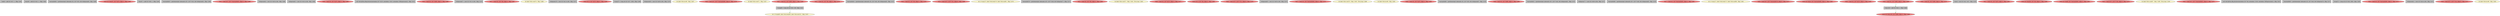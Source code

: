 
digraph G {


node6393 [fillcolor=grey,label="  %add = add i32 %57, 1, !dbg !1491",shape=rectangle,style=filled ]
node6392 [fillcolor=grey,label="  %inc90 = add i32 %52, 1, !dbg !1484",shape=rectangle,style=filled ]
node6389 [fillcolor=grey,label="  %arrayidx95 = getelementptr inbounds i32, i32* %55, i64 %idxprom94, !dbg !1488",shape=rectangle,style=filled ]
node6387 [fillcolor=lightcoral,label="  store i32 %inc97, i32* %j70, align 4, !dbg !1493",shape=ellipse,style=filled ]
node6386 [fillcolor=grey,label="  %inc97 = add i32 %58, 1, !dbg !1493",shape=rectangle,style=filled ]
node6384 [fillcolor=grey,label="  %arrayidx93 = getelementptr inbounds i32*, i32** %53, i64 %idxprom92, !dbg !1488",shape=rectangle,style=filled ]
node6388 [fillcolor=lightcoral,label="  %55 = load i32*, i32** %arrayidx93, align 8, !dbg !1488",shape=ellipse,style=filled ]
node6382 [fillcolor=grey,label="  %idxprom94 = zext i32 %56 to i64, !dbg !1488",shape=rectangle,style=filled ]
node6381 [fillcolor=grey,label="  %idxprom92 = zext i32 %54 to i64, !dbg !1488",shape=rectangle,style=filled ]
node6380 [fillcolor=lightcoral,label="  %56 = load i32, i32* %j70, align 4, !dbg !1490",shape=ellipse,style=filled ]
node6383 [fillcolor=grey,label="  call void @llvm.dbg.declare(metadata i32* %j70, metadata !1610, metadata !DIExpression()), !dbg !1613",shape=rectangle,style=filled ]
node6378 [fillcolor=lightcoral,label="  %54 = load i32, i32* %i66, align 4, !dbg !1489",shape=ellipse,style=filled ]
node6373 [fillcolor=grey,label="  %idxprom87 = zext i32 %51 to i64, !dbg !1479",shape=rectangle,style=filled ]
node6372 [fillcolor=lightcoral,label="  %37 = load i32, i32* %k, align 4, !dbg !1467",shape=ellipse,style=filled ]
node6371 [fillcolor=lemonchiffon,label="  br label %for.cond74, !dbg !1466",shape=ellipse,style=filled ]
node6370 [fillcolor=grey,label="  %idxprom79 = zext i32 %41 to i64, !dbg !1471",shape=rectangle,style=filled ]
node6369 [fillcolor=lightcoral,label="  store i32 0, i32* %j70, align 4, !dbg !1456",shape=ellipse,style=filled ]
node6374 [fillcolor=grey,label="  %cmp75 = icmp ult i32 %37, 1000, !dbg !1469",shape=rectangle,style=filled ]
node6368 [fillcolor=grey,label="  %idxprom85 = zext i32 %49 to i64, !dbg !1479",shape=rectangle,style=filled ]
node6367 [fillcolor=lemonchiffon,label="  br label %for.inc99, !dbg !1497",shape=ellipse,style=filled ]
node6364 [fillcolor=lightcoral,label="  %50 = load i32*, i32** %arrayidx86, align 8, !dbg !1479",shape=ellipse,style=filled ]
node6390 [fillcolor=lemonchiffon,label="  br label %for.cond71, !dbg !1457",shape=ellipse,style=filled ]
node6362 [fillcolor=lightcoral,label="  %35 = load i32, i32* %i66, align 4, !dbg !1449",shape=ellipse,style=filled ]
node6361 [fillcolor=lemonchiffon,label="  br i1 %cmp68, label %for.body69, label %for.end101, !dbg !1452",shape=ellipse,style=filled ]
node6340 [fillcolor=lightcoral,label="  %41 = load i32, i32* %k, align 4, !dbg !1474",shape=ellipse,style=filled ]
node6379 [fillcolor=grey,label="  %arrayidx84 = getelementptr inbounds i32, i32* %45, i64 %idxprom83, !dbg !1475",shape=rectangle,style=filled ]
node6338 [fillcolor=lightcoral,label="  %44 = load i32, i32* %k, align 4, !dbg !1476",shape=ellipse,style=filled ]
node6377 [fillcolor=lightcoral,label="  %53 = load i32**, i32*** %c, align 8, !dbg !1488",shape=ellipse,style=filled ]
node6376 [fillcolor=lemonchiffon,label="  br i1 %cmp75, label %for.body76, label %for.end91, !dbg !1470",shape=ellipse,style=filled ]
node6342 [fillcolor=grey,label="  %arrayidx78 = getelementptr inbounds i32*, i32** %38, i64 %idxprom77, !dbg !1471",shape=rectangle,style=filled ]
node6325 [fillcolor=lightcoral,label="  %52 = load i32, i32* %k, align 4, !dbg !1484",shape=ellipse,style=filled ]
node6356 [fillcolor=lemonchiffon,label="  br label %for.cond71, !dbg !1494, !llvm.loop !1495",shape=ellipse,style=filled ]
node6335 [fillcolor=lightcoral,label="  %46 = load i32, i32* %j70, align 4, !dbg !1477",shape=ellipse,style=filled ]
node6347 [fillcolor=lightcoral,label="  store i32 0, i32* %k, align 4, !dbg !1465",shape=ellipse,style=filled ]
node6334 [fillcolor=lightcoral,label="  %48 = load i32**, i32*** %c, align 8, !dbg !1479",shape=ellipse,style=filled ]
node6333 [fillcolor=grey,label="  %idxprom83 = zext i32 %46 to i64, !dbg !1475",shape=rectangle,style=filled ]
node6331 [fillcolor=lightcoral,label="  %47 = load i32, i32* %arrayidx84, align 4, !dbg !1475",shape=ellipse,style=filled ]
node6326 [fillcolor=lemonchiffon,label="  br label %for.cond74, !dbg !1485, !llvm.loop !1486",shape=ellipse,style=filled ]
node6327 [fillcolor=lemonchiffon,label="  br label %for.inc89, !dbg !1483",shape=ellipse,style=filled ]
node6351 [fillcolor=lightcoral,label="  %58 = load i32, i32* %j70, align 4, !dbg !1493",shape=ellipse,style=filled ]
node6329 [fillcolor=grey,label="  %arrayidx88 = getelementptr inbounds i32, i32* %50, i64 %idxprom87, !dbg !1479",shape=rectangle,style=filled ]
node6332 [fillcolor=lightcoral,label="  %49 = load i32, i32* %i66, align 4, !dbg !1480",shape=ellipse,style=filled ]
node6337 [fillcolor=grey,label="  %arrayidx82 = getelementptr inbounds i32*, i32** %43, i64 %idxprom81, !dbg !1475",shape=rectangle,style=filled ]
node6358 [fillcolor=grey,label="  %idxprom77 = zext i32 %39 to i64, !dbg !1471",shape=rectangle,style=filled ]
node6330 [fillcolor=grey,label="  %arrayidx86 = getelementptr inbounds i32*, i32** %48, i64 %idxprom85, !dbg !1479",shape=rectangle,style=filled ]
node6391 [fillcolor=lightcoral,label="  %57 = load i32, i32* %arrayidx95, align 4, !dbg !1491",shape=ellipse,style=filled ]
node6350 [fillcolor=lemonchiffon,label="  br i1 %cmp72, label %for.body73, label %for.end98, !dbg !1461",shape=ellipse,style=filled ]
node6359 [fillcolor=grey,label="  %cmp68 = icmp ult i32 %35, 100, !dbg !1451",shape=rectangle,style=filled ]
node6341 [fillcolor=lightcoral,label="  %40 = load i32*, i32** %arrayidx78, align 8, !dbg !1471",shape=ellipse,style=filled ]
node6328 [fillcolor=lightcoral,label="  store i32 %mul, i32* %arrayidx88, align 4, !dbg !1482",shape=ellipse,style=filled ]
node6355 [fillcolor=lightcoral,label="  %36 = load i32, i32* %j70, align 4, !dbg !1458",shape=ellipse,style=filled ]
node6363 [fillcolor=lightcoral,label="  %59 = load i32, i32* %i66, align 4, !dbg !1498",shape=ellipse,style=filled ]
node6343 [fillcolor=lightcoral,label="  %39 = load i32, i32* %i66, align 4, !dbg !1473",shape=ellipse,style=filled ]
node6339 [fillcolor=grey,label="  %mul = mul i32 %42, %47, !dbg !1478",shape=rectangle,style=filled ]
node6348 [fillcolor=lightcoral,label="  %51 = load i32, i32* %j70, align 4, !dbg !1481",shape=ellipse,style=filled ]
node6344 [fillcolor=lightcoral,label="  store i32 %inc90, i32* %k, align 4, !dbg !1484",shape=ellipse,style=filled ]
node6385 [fillcolor=lightcoral,label="  store i32 %inc100, i32* %i66, align 4, !dbg !1498",shape=ellipse,style=filled ]
node6349 [fillcolor=grey,label="  %inc100 = add i32 %59, 1, !dbg !1498",shape=rectangle,style=filled ]
node6345 [fillcolor=lightcoral,label="  store i32 %add, i32* %arrayidx95, align 4, !dbg !1491",shape=ellipse,style=filled ]
node6360 [fillcolor=lightcoral,label="  %43 = load i32**, i32*** %b, align 8, !dbg !1475",shape=ellipse,style=filled ]
node6366 [fillcolor=lemonchiffon,label="  br label %for.cond67, !dbg !1499, !llvm.loop !1500",shape=ellipse,style=filled ]
node6336 [fillcolor=lightcoral,label="  %45 = load i32*, i32** %arrayidx82, align 8, !dbg !1475",shape=ellipse,style=filled ]
node6346 [fillcolor=grey,label="  call void @llvm.dbg.declare(metadata i32* %k, metadata !1619, metadata !DIExpression()), !dbg !1622",shape=rectangle,style=filled ]
node6365 [fillcolor=grey,label="  %arrayidx80 = getelementptr inbounds i32, i32* %40, i64 %idxprom79, !dbg !1471",shape=rectangle,style=filled ]
node6352 [fillcolor=grey,label="  %cmp72 = icmp ult i32 %36, 3000, !dbg !1460",shape=rectangle,style=filled ]
node6375 [fillcolor=lightcoral,label="  %42 = load i32, i32* %arrayidx80, align 4, !dbg !1471",shape=ellipse,style=filled ]
node6353 [fillcolor=grey,label="  %idxprom81 = zext i32 %44 to i64, !dbg !1475",shape=rectangle,style=filled ]
node6354 [fillcolor=lightcoral,label="  %38 = load i32**, i32*** %a, align 8, !dbg !1471",shape=ellipse,style=filled ]
node6357 [fillcolor=lemonchiffon,label="  br label %for.inc96, !dbg !1492",shape=ellipse,style=filled ]

node6349->node6385 [style=dotted,color=forestgreen,label="T",fontcolor=forestgreen ]
node6359->node6361 [style=dotted,color=forestgreen,label="T",fontcolor=forestgreen ]
node6363->node6349 [style=dotted,color=forestgreen,label="T",fontcolor=forestgreen ]
node6362->node6359 [style=dotted,color=forestgreen,label="T",fontcolor=forestgreen ]


}
